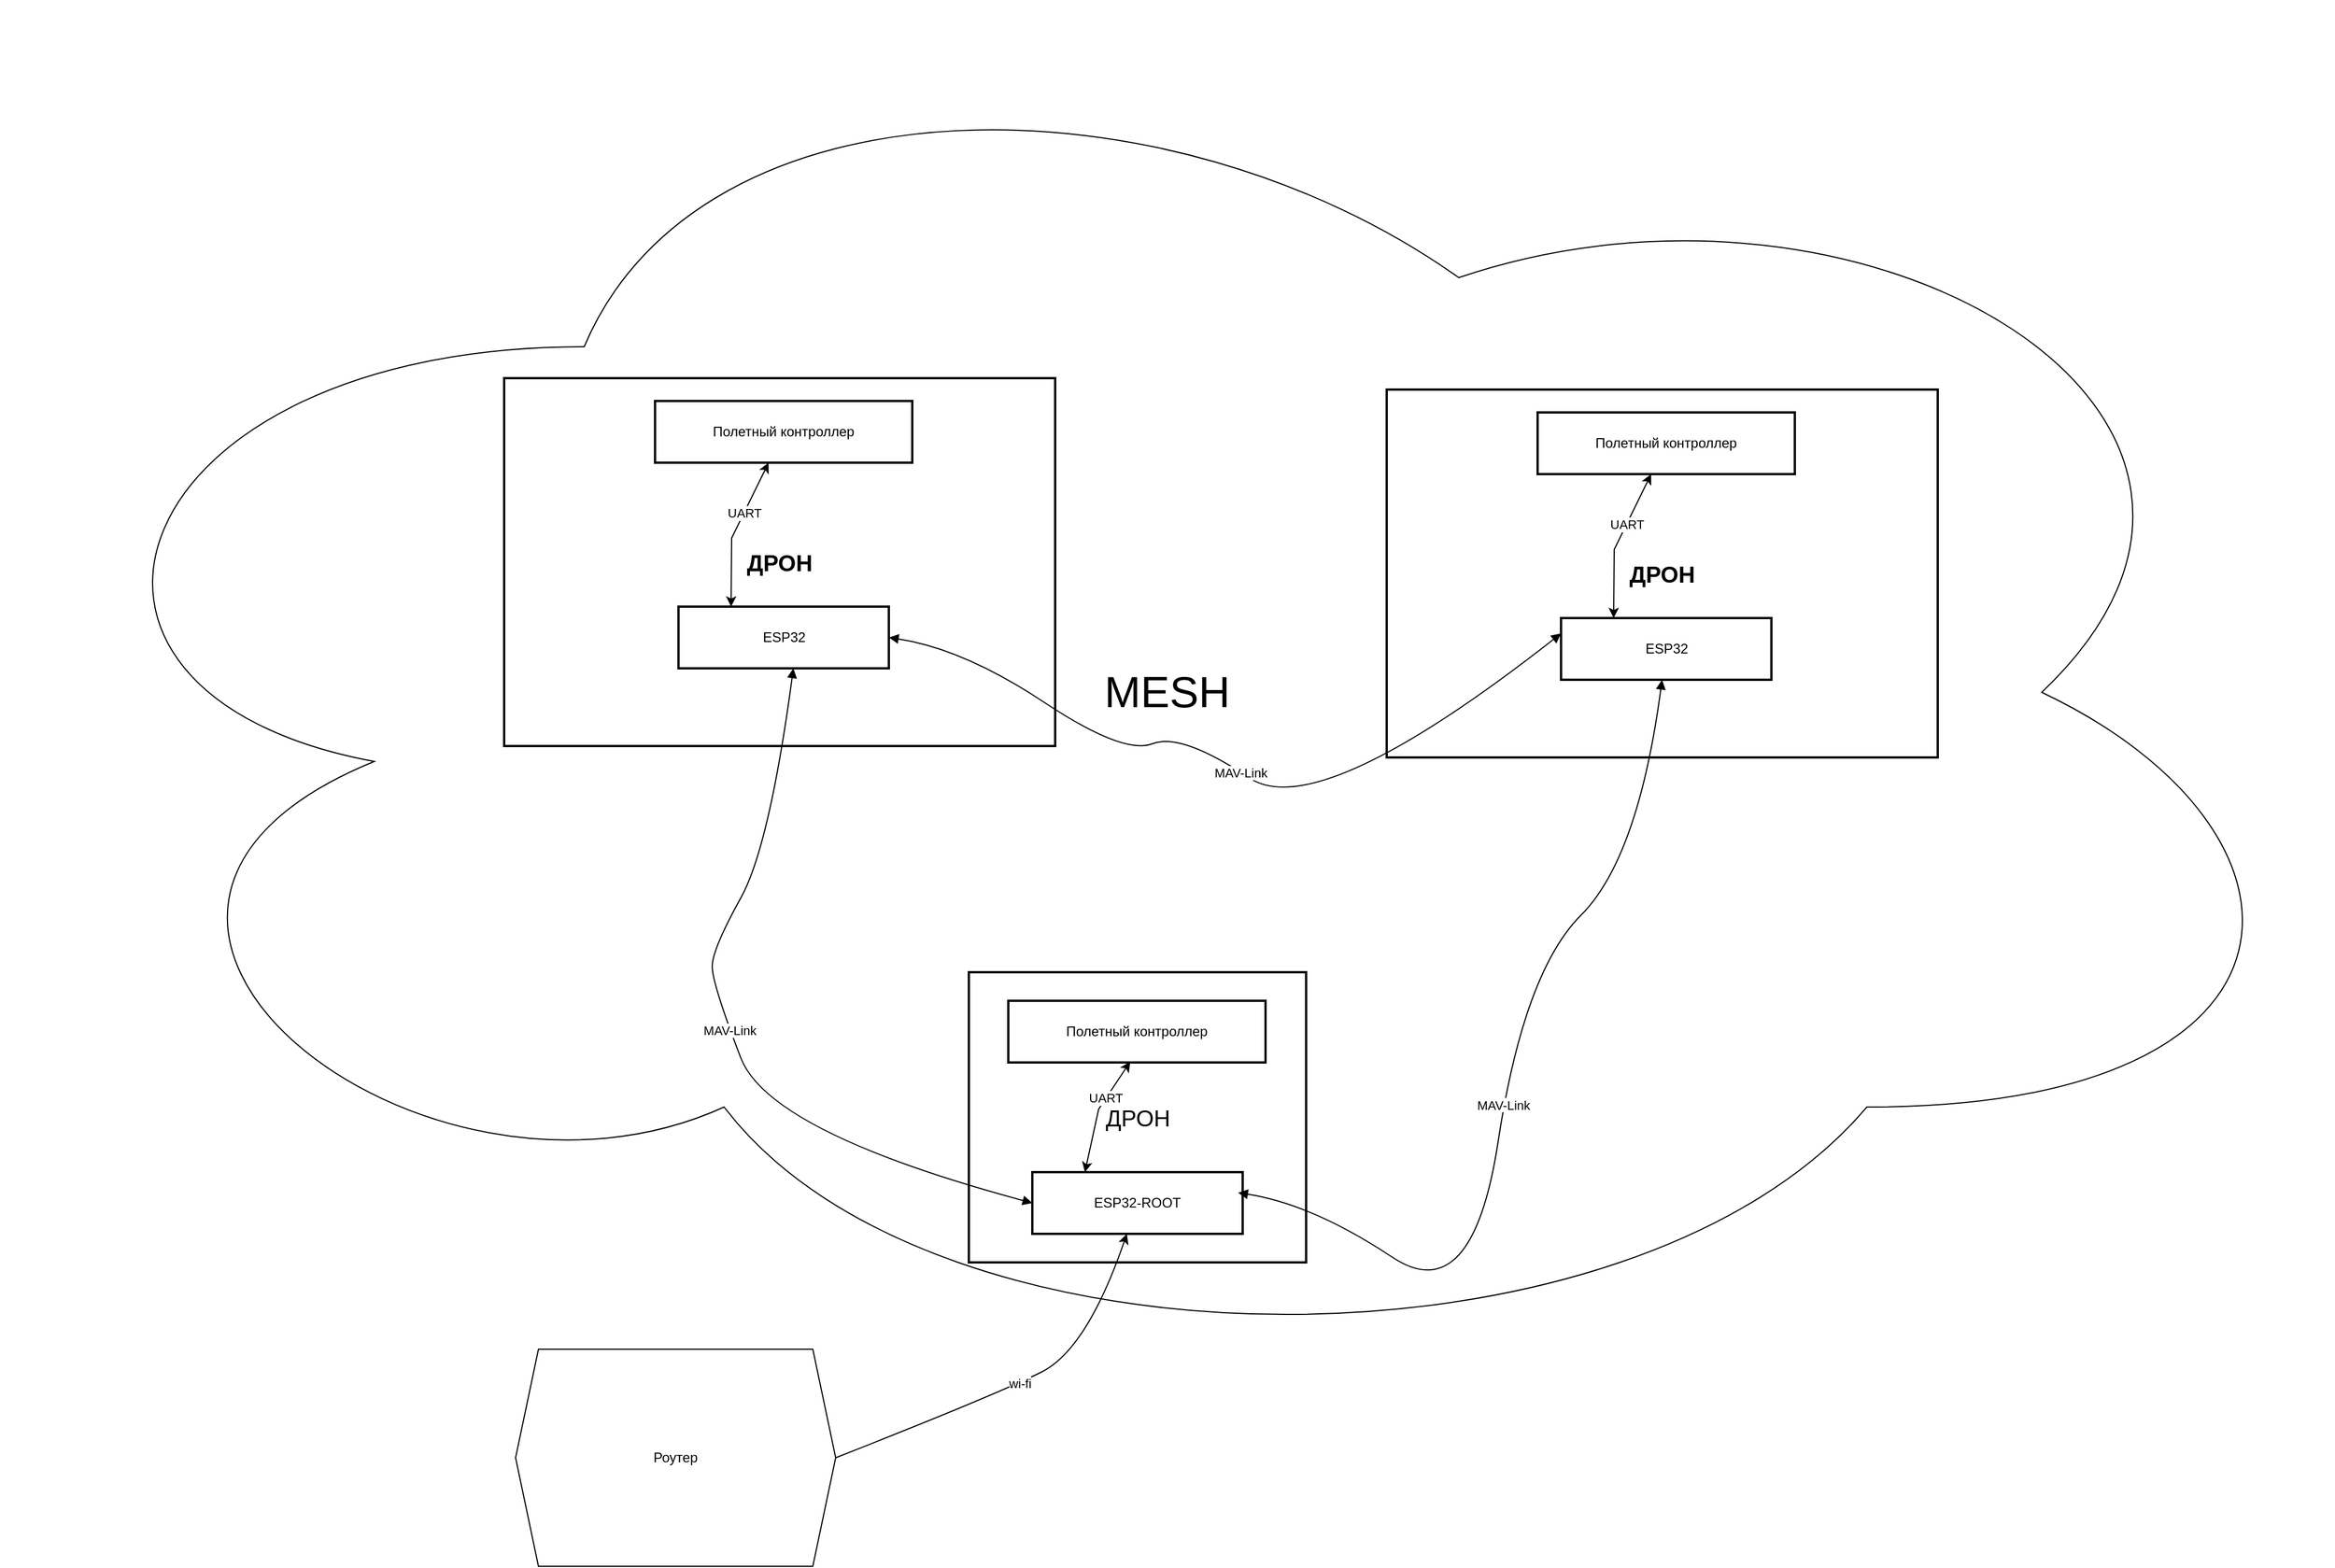 <mxfile version="26.2.14">
  <diagram name="Страница — 1" id="i_qbEpHeZQs8Am3gkcBJ">
    <mxGraphModel dx="2549" dy="2130" grid="1" gridSize="10" guides="1" tooltips="1" connect="1" arrows="1" fold="1" page="1" pageScale="1" pageWidth="827" pageHeight="1169" math="0" shadow="0">
      <root>
        <mxCell id="0" />
        <mxCell id="1" parent="0" />
        <mxCell id="Ed5648H676JGlzeESFqL-32" value="&lt;font style=&quot;font-size: 38px;&quot;&gt;MESH&lt;/font&gt;" style="ellipse;shape=cloud;whiteSpace=wrap;html=1;" vertex="1" parent="1">
          <mxGeometry x="-170" y="-180" width="2040" height="1210" as="geometry" />
        </mxCell>
        <mxCell id="2" value="ДРОН" style="whiteSpace=wrap;strokeWidth=2;fontStyle=1;fontSize=20;" parent="1" vertex="1">
          <mxGeometry x="270" y="150" width="482" height="322" as="geometry" />
        </mxCell>
        <mxCell id="6" value="Полетный контроллер" style="whiteSpace=wrap;strokeWidth=2;" parent="1" vertex="1">
          <mxGeometry x="402" y="170" width="225" height="54" as="geometry" />
        </mxCell>
        <mxCell id="7" value="ESP32" style="whiteSpace=wrap;strokeWidth=2;" parent="1" vertex="1">
          <mxGeometry x="422.5" y="350" width="184" height="54" as="geometry" />
        </mxCell>
        <mxCell id="Ed5648H676JGlzeESFqL-11" value="ДРОН" style="whiteSpace=wrap;strokeWidth=2;fontSize=20;" vertex="1" parent="1">
          <mxGeometry x="676.5" y="670" width="295" height="254" as="geometry" />
        </mxCell>
        <mxCell id="Ed5648H676JGlzeESFqL-12" value="Полетный контроллер" style="whiteSpace=wrap;strokeWidth=2;" vertex="1" parent="1">
          <mxGeometry x="711" y="695" width="225" height="54" as="geometry" />
        </mxCell>
        <mxCell id="Ed5648H676JGlzeESFqL-13" value="ESP32-ROOT" style="whiteSpace=wrap;strokeWidth=2;" vertex="1" parent="1">
          <mxGeometry x="732" y="845" width="184" height="54" as="geometry" />
        </mxCell>
        <mxCell id="Ed5648H676JGlzeESFqL-21" value="UART" style="endArrow=classic;startArrow=classic;html=1;rounded=0;exitX=0.25;exitY=0;exitDx=0;exitDy=0;" edge="1" parent="1" source="7" target="6">
          <mxGeometry x="0.267" y="1" width="50" height="50" relative="1" as="geometry">
            <mxPoint x="652" y="480" as="sourcePoint" />
            <mxPoint x="702" y="430" as="targetPoint" />
            <Array as="points">
              <mxPoint x="469" y="290" />
            </Array>
            <mxPoint x="1" as="offset" />
          </mxGeometry>
        </mxCell>
        <mxCell id="Ed5648H676JGlzeESFqL-23" value="ДРОН" style="whiteSpace=wrap;strokeWidth=2;fontStyle=1;fontSize=20;" vertex="1" parent="1">
          <mxGeometry x="1042" y="160" width="482" height="322" as="geometry" />
        </mxCell>
        <mxCell id="Ed5648H676JGlzeESFqL-24" value="Полетный контроллер" style="whiteSpace=wrap;strokeWidth=2;" vertex="1" parent="1">
          <mxGeometry x="1174" y="180" width="225" height="54" as="geometry" />
        </mxCell>
        <mxCell id="Ed5648H676JGlzeESFqL-25" value="ESP32" style="whiteSpace=wrap;strokeWidth=2;" vertex="1" parent="1">
          <mxGeometry x="1194.5" y="360" width="184" height="54" as="geometry" />
        </mxCell>
        <mxCell id="Ed5648H676JGlzeESFqL-26" value="UART" style="endArrow=classic;startArrow=classic;html=1;rounded=0;exitX=0.25;exitY=0;exitDx=0;exitDy=0;" edge="1" parent="1" source="Ed5648H676JGlzeESFqL-25" target="Ed5648H676JGlzeESFqL-24">
          <mxGeometry x="0.267" y="1" width="50" height="50" relative="1" as="geometry">
            <mxPoint x="1424" y="490" as="sourcePoint" />
            <mxPoint x="1474" y="440" as="targetPoint" />
            <Array as="points">
              <mxPoint x="1241" y="300" />
            </Array>
            <mxPoint x="1" as="offset" />
          </mxGeometry>
        </mxCell>
        <mxCell id="11" value="MAV-Link" style="curved=1;startArrow=block;endArrow=block;entryX=1;entryY=0.5;exitX=0;exitY=0.25;exitDx=0;exitDy=0;entryDx=0;entryDy=0;" parent="1" source="Ed5648H676JGlzeESFqL-25" target="7" edge="1">
          <mxGeometry relative="1" as="geometry">
            <Array as="points">
              <mxPoint x="982" y="540" />
              <mxPoint x="862" y="460" />
              <mxPoint x="812" y="480" />
              <mxPoint x="672" y="387" />
            </Array>
            <mxPoint x="1132" y="620" as="sourcePoint" />
            <mxPoint as="offset" />
          </mxGeometry>
        </mxCell>
        <mxCell id="Ed5648H676JGlzeESFqL-30" value="MAV-Link" style="curved=1;startArrow=block;endArrow=block;entryX=1;entryY=0.5;entryDx=0;entryDy=0;" edge="1" parent="1" source="Ed5648H676JGlzeESFqL-25">
          <mxGeometry relative="1" as="geometry">
            <Array as="points">
              <mxPoint x="1262" y="570" />
              <mxPoint x="1162" y="670" />
              <mxPoint x="1117" y="966" />
              <mxPoint x="977" y="873" />
            </Array>
            <mxPoint x="1500" y="860" as="sourcePoint" />
            <mxPoint x="912" y="863" as="targetPoint" />
            <mxPoint as="offset" />
          </mxGeometry>
        </mxCell>
        <mxCell id="Ed5648H676JGlzeESFqL-31" value="MAV-Link" style="curved=1;startArrow=block;endArrow=block;entryX=0;entryY=0.5;entryDx=0;entryDy=0;" edge="1" parent="1" target="Ed5648H676JGlzeESFqL-13">
          <mxGeometry relative="1" as="geometry">
            <Array as="points">
              <mxPoint x="502" y="560" />
              <mxPoint x="452" y="650" />
              <mxPoint x="452" y="680" />
              <mxPoint x="502" y="810" />
            </Array>
            <mxPoint x="523" y="404" as="sourcePoint" />
            <mxPoint x="152" y="853" as="targetPoint" />
            <mxPoint as="offset" />
          </mxGeometry>
        </mxCell>
        <mxCell id="Ed5648H676JGlzeESFqL-33" value="Роутер" style="shape=hexagon;perimeter=hexagonPerimeter2;whiteSpace=wrap;html=1;fixedSize=1;" vertex="1" parent="1">
          <mxGeometry x="280" y="1000" width="280" height="190" as="geometry" />
        </mxCell>
        <mxCell id="Ed5648H676JGlzeESFqL-35" value="wi-fi" style="curved=1;endArrow=classic;html=1;rounded=0;exitX=1;exitY=0.5;exitDx=0;exitDy=0;" edge="1" parent="1" source="Ed5648H676JGlzeESFqL-33" target="Ed5648H676JGlzeESFqL-13">
          <mxGeometry width="50" height="50" relative="1" as="geometry">
            <mxPoint x="800" y="670" as="sourcePoint" />
            <mxPoint x="850" y="620" as="targetPoint" />
            <Array as="points">
              <mxPoint x="700" y="1040" />
              <mxPoint x="780" y="1000" />
            </Array>
          </mxGeometry>
        </mxCell>
        <mxCell id="Ed5648H676JGlzeESFqL-36" value="UART" style="endArrow=classic;startArrow=classic;html=1;rounded=0;entryX=0.474;entryY=0.988;entryDx=0;entryDy=0;entryPerimeter=0;exitX=0.25;exitY=0;exitDx=0;exitDy=0;" edge="1" parent="1" source="Ed5648H676JGlzeESFqL-13" target="Ed5648H676JGlzeESFqL-12">
          <mxGeometry x="0.267" y="1" width="50" height="50" relative="1" as="geometry">
            <mxPoint x="479" y="360" as="sourcePoint" />
            <mxPoint x="511" y="234" as="targetPoint" />
            <Array as="points">
              <mxPoint x="790" y="790" />
            </Array>
            <mxPoint x="1" as="offset" />
          </mxGeometry>
        </mxCell>
      </root>
    </mxGraphModel>
  </diagram>
</mxfile>
